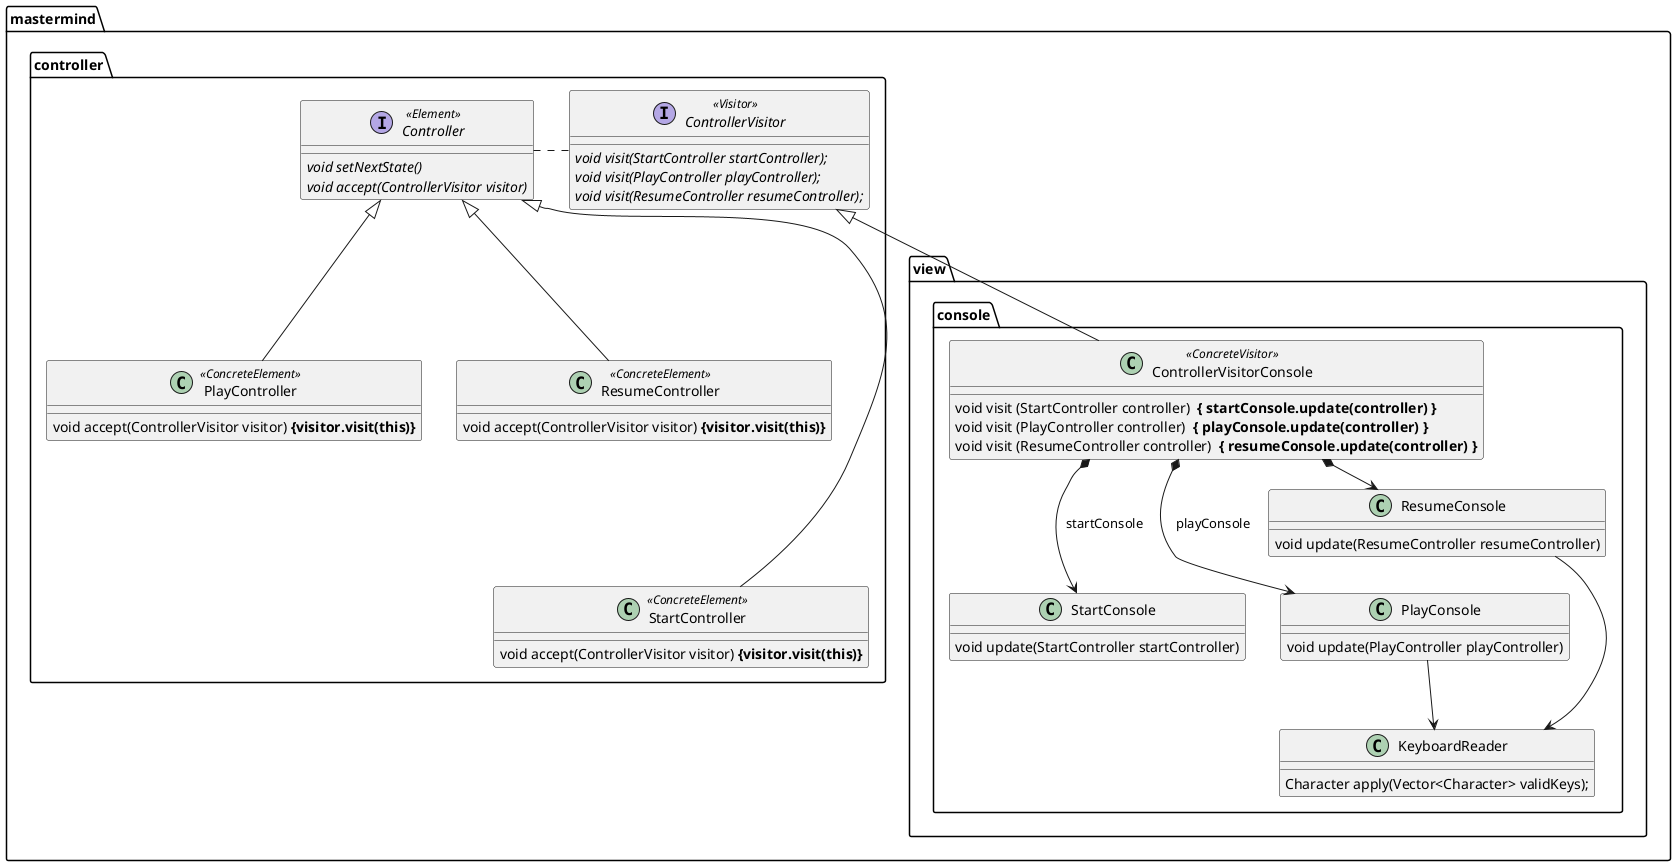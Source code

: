 @startuml

package mastermind.view.console {
   class KeyboardReader {
       Character apply(Vector<Character> validKeys);
   }

   class ControllerVisitorConsole <<ConcreteVisitor>> {
       void visit (StartController controller) <b> { startConsole.update(controller) }</b>
       void visit (PlayController controller) <b> { playConsole.update(controller) }</b>
       void visit (ResumeController controller) <b> { resumeConsole.update(controller) }</b>
   }

   class StartConsole {
       void update(StartController startController)
   }
   class PlayConsole {
       void update(PlayController playController)
   }
   class ResumeConsole {
       void update(ResumeController resumeController)
   }

   ControllerVisitorConsole *--> StartConsole : startConsole
   ControllerVisitorConsole *--> PlayConsole : playConsole
   ControllerVisitorConsole *-> ResumeConsole : resumeConsole

   PlayConsole --> KeyboardReader
   ResumeConsole --> KeyboardReader
}

package mastermind.controller {
   interface Controller <<Element>>{
      {abstract} void setNextState()
      {abstract} void accept(ControllerVisitor visitor)
   }

   interface StartController <<ConcreteElement>>
   interface PlayController <<ConcreteElement>>
   interface ResumeController <<ConcreteElement>>

   Controller <|--- StartController
   Controller <|-- PlayController
   Controller <|-- ResumeController

   class StartController {
      void accept(ControllerVisitor visitor) <b>{visitor.visit(this)}</b>
   }

   class PlayController {
      void accept(ControllerVisitor visitor) <b>{visitor.visit(this)}</b>
   }

   class ResumeController {
      void accept(ControllerVisitor visitor) <b>{visitor.visit(this)}</b>
   }

   interface ControllerVisitor <<Visitor>> {
      {abstract} void visit(StartController startController);
      {abstract} void visit(PlayController playController);
      {abstract} void visit(ResumeController resumeController);
   }

   Controller .left. ControllerVisitor
}

ControllerVisitor <|-- ControllerVisitorConsole

@enduml
